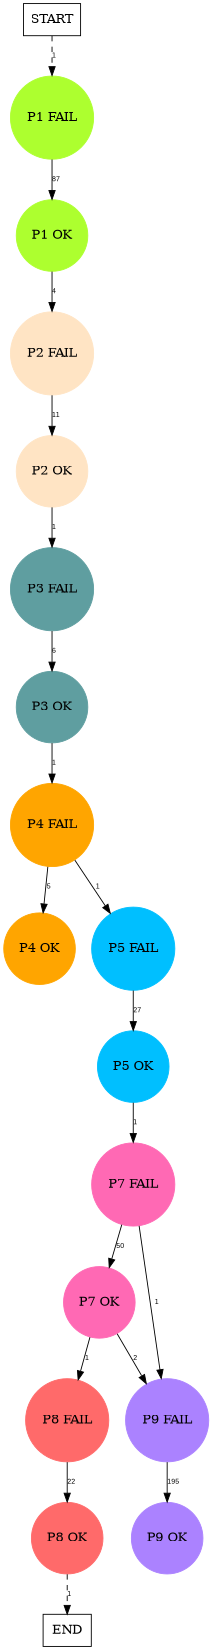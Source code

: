 digraph graphname {
	dpi = 150
	size="16,11!";
	margin = 0;
"P1 FAIL" [shape=circle, color=greenyellow, style=filled]"P1 OK" [shape=circle, color=greenyellow, style=filled]"P2 FAIL" [shape=circle, color=bisque, style=filled]"P2 OK" [shape=circle, color=bisque, style=filled]"P3 FAIL" [shape=circle, color=cadetblue, style=filled]"P3 OK" [shape=circle, color=cadetblue, style=filled]"P4 FAIL" [shape=circle, color=orange, style=filled]"P4 OK" [shape=circle, color=orange, style=filled]"P5 FAIL" [shape=circle, color=deepskyblue, style=filled]"P5 OK" [shape=circle, color=deepskyblue, style=filled]"P7 FAIL" [shape=circle, color=hotpink, style=filled]"P7 OK" [shape=circle, color=hotpink, style=filled]"P9 FAIL" [shape=circle, color=mediumpurple1, style=filled]"P9 OK" [shape=circle, color=mediumpurple1, style=filled]"P8 FAIL" [shape=circle, color=indianred1, style=filled]"P8 OK" [shape=circle, color=indianred1, style=filled]"START" [shape=box, fillcolor=white, style=filled, color=black]"END" [shape=box, fillcolor=white, style=filled, color=black]"P1 FAIL" -> "P1 OK" [ label ="87" labelfloat=false fontname="Arial" fontsize=8]
"P1 OK" -> "P2 FAIL" [ label ="4" labelfloat=false fontname="Arial" fontsize=8]
"P2 FAIL" -> "P2 OK" [ label ="11" labelfloat=false fontname="Arial" fontsize=8]
"P2 OK" -> "P3 FAIL" [ label ="1" labelfloat=false fontname="Arial" fontsize=8]
"P3 FAIL" -> "P3 OK" [ label ="6" labelfloat=false fontname="Arial" fontsize=8]
"P3 OK" -> "P4 FAIL" [ label ="1" labelfloat=false fontname="Arial" fontsize=8]
"P4 FAIL" -> "P4 OK" [ label ="5" labelfloat=false fontname="Arial" fontsize=8]
"P4 FAIL" -> "P5 FAIL" [ label ="1" labelfloat=false fontname="Arial" fontsize=8]
"P5 FAIL" -> "P5 OK" [ label ="27" labelfloat=false fontname="Arial" fontsize=8]
"P5 OK" -> "P7 FAIL" [ label ="1" labelfloat=false fontname="Arial" fontsize=8]
"P7 FAIL" -> "P7 OK" [ label ="50" labelfloat=false fontname="Arial" fontsize=8]
"P7 FAIL" -> "P9 FAIL" [ label ="1" labelfloat=false fontname="Arial" fontsize=8]
"P7 OK" -> "P9 FAIL" [ label ="2" labelfloat=false fontname="Arial" fontsize=8]
"P7 OK" -> "P8 FAIL" [ label ="1" labelfloat=false fontname="Arial" fontsize=8]
"P9 FAIL" -> "P9 OK" [ label ="195" labelfloat=false fontname="Arial" fontsize=8]
"P8 FAIL" -> "P8 OK" [ label ="22" labelfloat=false fontname="Arial" fontsize=8]
"P8 OK" -> "END" [ style = dashed label ="1" labelfloat=false fontname="Arial" fontsize=8]
"START" -> "P1 FAIL" [ style = dashed label ="1" labelfloat=false fontname="Arial" fontsize=8]
}